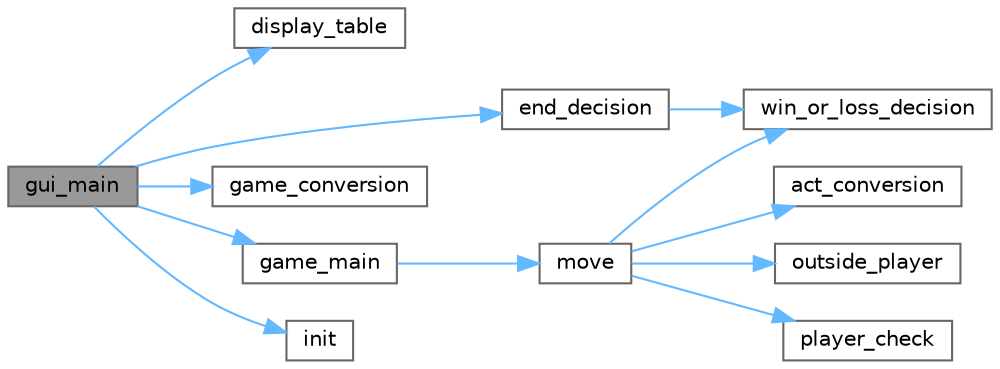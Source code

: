 digraph "gui_main"
{
 // LATEX_PDF_SIZE
  bgcolor="transparent";
  edge [fontname=Helvetica,fontsize=10,labelfontname=Helvetica,labelfontsize=10];
  node [fontname=Helvetica,fontsize=10,shape=box,height=0.2,width=0.4];
  rankdir="LR";
  Node1 [id="Node000001",label="gui_main",height=0.2,width=0.4,color="gray40", fillcolor="grey60", style="filled", fontcolor="black",tooltip="ゲームを進める関数"];
  Node1 -> Node2 [id="edge1_Node000001_Node000002",color="steelblue1",style="solid",tooltip=" "];
  Node2 [id="Node000002",label="display_table",height=0.2,width=0.4,color="grey40", fillcolor="white", style="filled",URL="$print__value_8c.html#aaefd78200bfd4f13ca59f2c02529bdfc",tooltip="2次元半列をコンソールに表示"];
  Node1 -> Node3 [id="edge2_Node000001_Node000003",color="steelblue1",style="solid",tooltip=" "];
  Node3 [id="Node000003",label="end_decision",height=0.2,width=0.4,color="grey40", fillcolor="white", style="filled",URL="$game_8c.html#a12f3e530c2aa129d300511879650ea51",tooltip="ゲームの終了判定"];
  Node3 -> Node4 [id="edge3_Node000003_Node000004",color="steelblue1",style="solid",tooltip=" "];
  Node4 [id="Node000004",label="win_or_loss_decision",height=0.2,width=0.4,color="grey40", fillcolor="white", style="filled",URL="$game_8c.html#a8700dfc16655e8e84138731f440fea48",tooltip="勝敗判定"];
  Node1 -> Node5 [id="edge4_Node000001_Node000005",color="steelblue1",style="solid",tooltip=" "];
  Node5 [id="Node000005",label="game_conversion",height=0.2,width=0.4,color="grey40", fillcolor="white", style="filled",URL="$gui_8c.html#acbf1fc7b7e24f2736178e5acefa95a11",tooltip="tclファイルに送信するデータを作成"];
  Node1 -> Node6 [id="edge5_Node000001_Node000006",color="steelblue1",style="solid",tooltip=" "];
  Node6 [id="Node000006",label="game_main",height=0.2,width=0.4,color="grey40", fillcolor="white", style="filled",URL="$game_8c.html#a441d4f282398c2c2cfe4d27151ef2d0d",tooltip="ゲーム進行関数（メイン）"];
  Node6 -> Node7 [id="edge6_Node000006_Node000007",color="steelblue1",style="solid",tooltip=" "];
  Node7 [id="Node000007",label="move",height=0.2,width=0.4,color="grey40", fillcolor="white", style="filled",URL="$game_8c.html#a3c8bc1cd598e6d4535061d375b6f4369",tooltip="プレイヤーの移動関数"];
  Node7 -> Node8 [id="edge7_Node000007_Node000008",color="steelblue1",style="solid",tooltip=" "];
  Node8 [id="Node000008",label="act_conversion",height=0.2,width=0.4,color="grey40", fillcolor="white", style="filled",URL="$game_8c.html#ac77787cbf2de49e998e34a7dbe58202b",tooltip="移動向きから座標の変化値に変換"];
  Node7 -> Node9 [id="edge8_Node000007_Node000009",color="steelblue1",style="solid",tooltip=" "];
  Node9 [id="Node000009",label="outside_player",height=0.2,width=0.4,color="grey40", fillcolor="white", style="filled",URL="$game_8c.html#a6b0341d04d731d716876aa81039d5ab2",tooltip="プレイヤーの座標がボードの範囲外かどうかを判定する"];
  Node7 -> Node10 [id="edge9_Node000007_Node000010",color="steelblue1",style="solid",tooltip=" "];
  Node10 [id="Node000010",label="player_check",height=0.2,width=0.4,color="grey40", fillcolor="white", style="filled",URL="$game_8c.html#afd0c88e07a242a8c3082ecdfc66a8ff3",tooltip="引数の座標にプレイヤーが存在するか判定する"];
  Node7 -> Node4 [id="edge10_Node000007_Node000004",color="steelblue1",style="solid",tooltip=" "];
  Node1 -> Node11 [id="edge11_Node000001_Node000011",color="steelblue1",style="solid",tooltip=" "];
  Node11 [id="Node000011",label="init",height=0.2,width=0.4,color="grey40", fillcolor="white", style="filled",URL="$init_8c.html#aa0ebe7a80a7886951288e41439bd9ce5",tooltip="ゲームの初期化（メイン）"];
}
